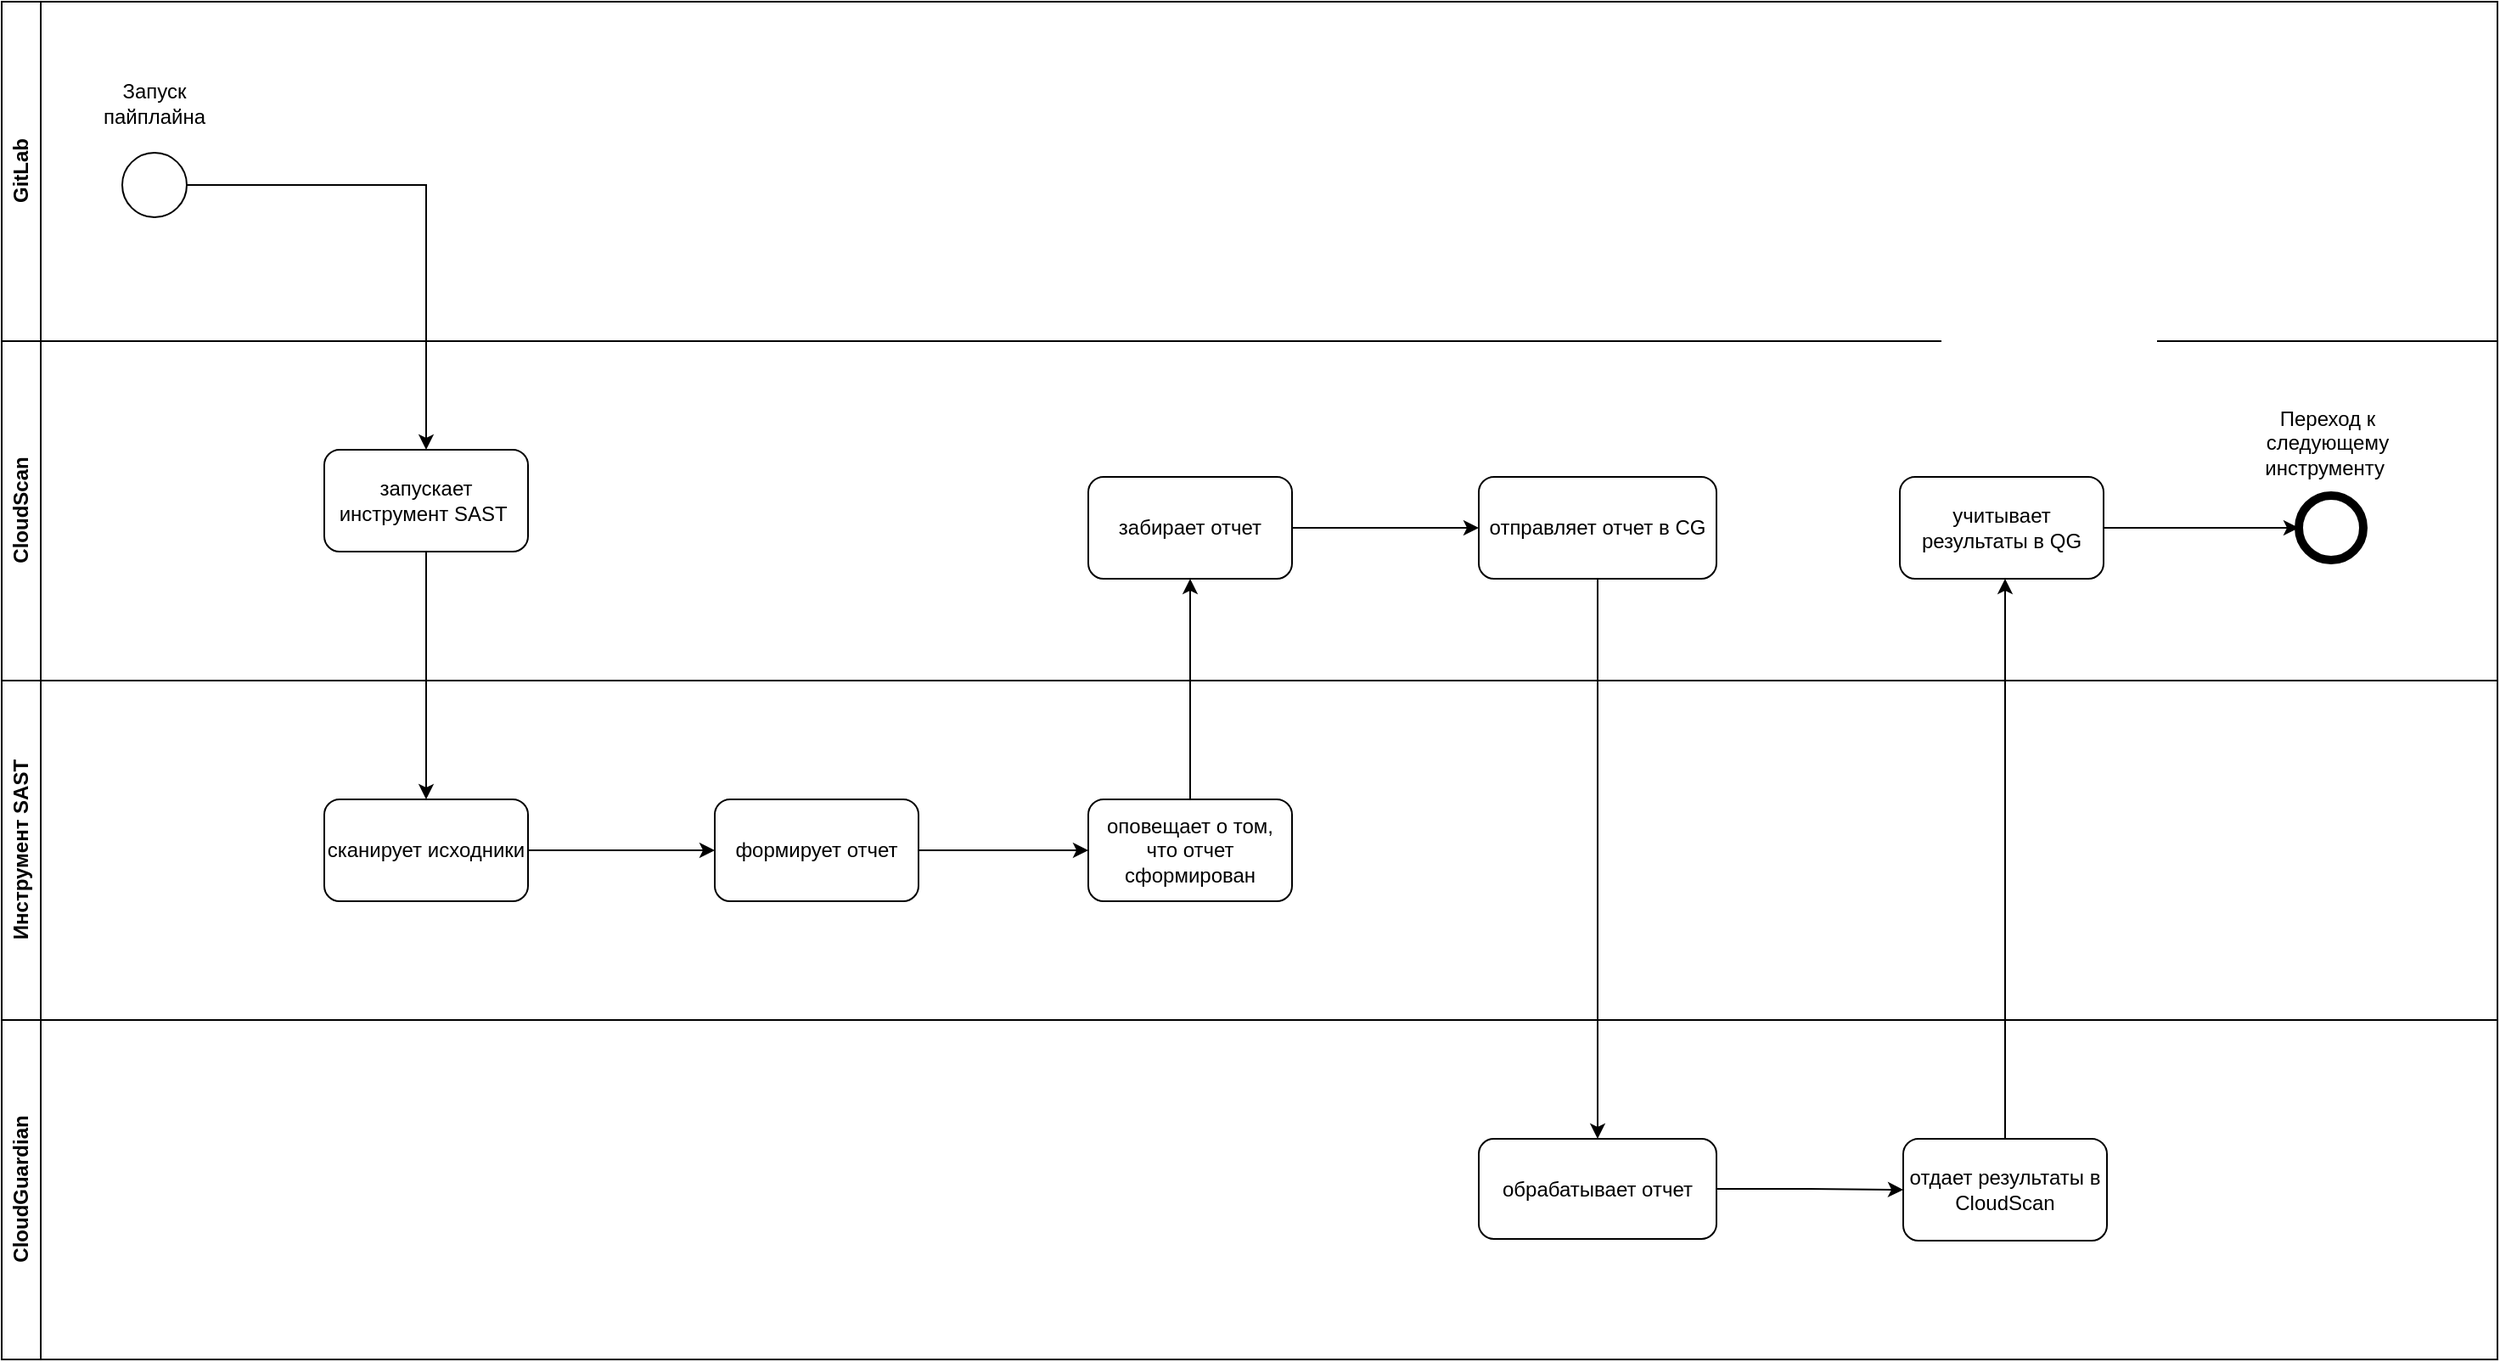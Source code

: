 <mxfile version="24.7.1" type="github">
  <diagram name="Страница — 1" id="hdgRyzGxekrmIZ3NcP9e">
    <mxGraphModel dx="1242" dy="700" grid="1" gridSize="10" guides="1" tooltips="1" connect="1" arrows="1" fold="1" page="1" pageScale="1" pageWidth="827" pageHeight="1169" math="0" shadow="0">
      <root>
        <mxCell id="0" />
        <mxCell id="1" parent="0" />
        <mxCell id="EfJEgGZbRH4EHWMEyh69-28" value="GitLab" style="swimlane;horizontal=0;whiteSpace=wrap;html=1;" vertex="1" parent="1">
          <mxGeometry x="50" y="870" width="1470" height="200" as="geometry" />
        </mxCell>
        <mxCell id="EfJEgGZbRH4EHWMEyh69-29" value="CloudScan" style="swimlane;horizontal=0;whiteSpace=wrap;html=1;" vertex="1" parent="1">
          <mxGeometry x="50" y="1070" width="1470" height="200" as="geometry" />
        </mxCell>
        <mxCell id="EfJEgGZbRH4EHWMEyh69-35" value="запускает инструмент SAST&amp;nbsp;" style="rounded=1;whiteSpace=wrap;html=1;" vertex="1" parent="EfJEgGZbRH4EHWMEyh69-29">
          <mxGeometry x="190" y="64" width="120" height="60" as="geometry" />
        </mxCell>
        <mxCell id="EfJEgGZbRH4EHWMEyh69-47" style="edgeStyle=orthogonalEdgeStyle;rounded=0;orthogonalLoop=1;jettySize=auto;html=1;entryX=0;entryY=0.5;entryDx=0;entryDy=0;" edge="1" parent="EfJEgGZbRH4EHWMEyh69-29" source="EfJEgGZbRH4EHWMEyh69-44" target="EfJEgGZbRH4EHWMEyh69-46">
          <mxGeometry relative="1" as="geometry" />
        </mxCell>
        <mxCell id="EfJEgGZbRH4EHWMEyh69-44" value="забирает отчет" style="rounded=1;whiteSpace=wrap;html=1;" vertex="1" parent="EfJEgGZbRH4EHWMEyh69-29">
          <mxGeometry x="640" y="80" width="120" height="60" as="geometry" />
        </mxCell>
        <mxCell id="EfJEgGZbRH4EHWMEyh69-46" value="отправляет отчет в CG" style="rounded=1;whiteSpace=wrap;html=1;" vertex="1" parent="EfJEgGZbRH4EHWMEyh69-29">
          <mxGeometry x="870" y="80" width="140" height="60" as="geometry" />
        </mxCell>
        <mxCell id="EfJEgGZbRH4EHWMEyh69-60" style="edgeStyle=orthogonalEdgeStyle;rounded=0;orthogonalLoop=1;jettySize=auto;html=1;entryX=0;entryY=0.5;entryDx=0;entryDy=0;" edge="1" parent="EfJEgGZbRH4EHWMEyh69-29" source="EfJEgGZbRH4EHWMEyh69-53" target="EfJEgGZbRH4EHWMEyh69-58">
          <mxGeometry relative="1" as="geometry" />
        </mxCell>
        <mxCell id="EfJEgGZbRH4EHWMEyh69-53" value="учитывает результаты в QG" style="rounded=1;whiteSpace=wrap;html=1;" vertex="1" parent="EfJEgGZbRH4EHWMEyh69-29">
          <mxGeometry x="1118" y="80" width="120" height="60" as="geometry" />
        </mxCell>
        <mxCell id="EfJEgGZbRH4EHWMEyh69-58" value="" style="ellipse;whiteSpace=wrap;html=1;aspect=fixed;strokeWidth=5;" vertex="1" parent="EfJEgGZbRH4EHWMEyh69-29">
          <mxGeometry x="1353" y="91" width="38" height="38" as="geometry" />
        </mxCell>
        <mxCell id="EfJEgGZbRH4EHWMEyh69-59" value="Переход к следующему инструменту&amp;nbsp;" style="text;html=1;strokeColor=none;fillColor=none;align=center;verticalAlign=middle;whiteSpace=wrap;rounded=0;" vertex="1" parent="EfJEgGZbRH4EHWMEyh69-29">
          <mxGeometry x="1340" y="45" width="60" height="30" as="geometry" />
        </mxCell>
        <mxCell id="EfJEgGZbRH4EHWMEyh69-30" value="Инструмент SAST" style="swimlane;horizontal=0;whiteSpace=wrap;html=1;" vertex="1" parent="1">
          <mxGeometry x="50" y="1270" width="1470" height="200" as="geometry" />
        </mxCell>
        <mxCell id="EfJEgGZbRH4EHWMEyh69-40" style="edgeStyle=orthogonalEdgeStyle;rounded=0;orthogonalLoop=1;jettySize=auto;html=1;entryX=0;entryY=0.5;entryDx=0;entryDy=0;" edge="1" parent="EfJEgGZbRH4EHWMEyh69-30" source="EfJEgGZbRH4EHWMEyh69-37" target="EfJEgGZbRH4EHWMEyh69-39">
          <mxGeometry relative="1" as="geometry" />
        </mxCell>
        <mxCell id="EfJEgGZbRH4EHWMEyh69-37" value="сканирует исходники" style="rounded=1;whiteSpace=wrap;html=1;" vertex="1" parent="EfJEgGZbRH4EHWMEyh69-30">
          <mxGeometry x="190" y="70" width="120" height="60" as="geometry" />
        </mxCell>
        <mxCell id="EfJEgGZbRH4EHWMEyh69-42" style="edgeStyle=orthogonalEdgeStyle;rounded=0;orthogonalLoop=1;jettySize=auto;html=1;entryX=0;entryY=0.5;entryDx=0;entryDy=0;" edge="1" parent="EfJEgGZbRH4EHWMEyh69-30" source="EfJEgGZbRH4EHWMEyh69-39" target="EfJEgGZbRH4EHWMEyh69-41">
          <mxGeometry relative="1" as="geometry" />
        </mxCell>
        <mxCell id="EfJEgGZbRH4EHWMEyh69-39" value="формирует отчет" style="rounded=1;whiteSpace=wrap;html=1;" vertex="1" parent="EfJEgGZbRH4EHWMEyh69-30">
          <mxGeometry x="420" y="70" width="120" height="60" as="geometry" />
        </mxCell>
        <mxCell id="EfJEgGZbRH4EHWMEyh69-41" value="оповещает о том, что отчет сформирован" style="rounded=1;whiteSpace=wrap;html=1;" vertex="1" parent="EfJEgGZbRH4EHWMEyh69-30">
          <mxGeometry x="640" y="70" width="120" height="60" as="geometry" />
        </mxCell>
        <mxCell id="EfJEgGZbRH4EHWMEyh69-52" style="edgeStyle=orthogonalEdgeStyle;rounded=0;orthogonalLoop=1;jettySize=auto;html=1;entryX=0;entryY=0.5;entryDx=0;entryDy=0;" edge="1" parent="EfJEgGZbRH4EHWMEyh69-30" source="EfJEgGZbRH4EHWMEyh69-48" target="EfJEgGZbRH4EHWMEyh69-51">
          <mxGeometry relative="1" as="geometry" />
        </mxCell>
        <mxCell id="EfJEgGZbRH4EHWMEyh69-48" value="обрабатывает отчет" style="rounded=1;whiteSpace=wrap;html=1;" vertex="1" parent="EfJEgGZbRH4EHWMEyh69-30">
          <mxGeometry x="870" y="270" width="140" height="59" as="geometry" />
        </mxCell>
        <mxCell id="EfJEgGZbRH4EHWMEyh69-51" value="отдает результаты в CloudScan" style="rounded=1;whiteSpace=wrap;html=1;" vertex="1" parent="EfJEgGZbRH4EHWMEyh69-30">
          <mxGeometry x="1120" y="270" width="120" height="60" as="geometry" />
        </mxCell>
        <mxCell id="EfJEgGZbRH4EHWMEyh69-31" value="CloudGuardian" style="swimlane;horizontal=0;whiteSpace=wrap;html=1;" vertex="1" parent="1">
          <mxGeometry x="50" y="1470" width="1470" height="200" as="geometry" />
        </mxCell>
        <mxCell id="EfJEgGZbRH4EHWMEyh69-36" style="edgeStyle=orthogonalEdgeStyle;rounded=0;orthogonalLoop=1;jettySize=auto;html=1;" edge="1" parent="1" source="EfJEgGZbRH4EHWMEyh69-32" target="EfJEgGZbRH4EHWMEyh69-35">
          <mxGeometry relative="1" as="geometry" />
        </mxCell>
        <mxCell id="EfJEgGZbRH4EHWMEyh69-32" value="" style="ellipse;whiteSpace=wrap;html=1;aspect=fixed;" vertex="1" parent="1">
          <mxGeometry x="121" y="959" width="38" height="38" as="geometry" />
        </mxCell>
        <mxCell id="EfJEgGZbRH4EHWMEyh69-33" value="Запуск пайплайна" style="text;html=1;strokeColor=none;fillColor=none;align=center;verticalAlign=middle;whiteSpace=wrap;rounded=0;" vertex="1" parent="1">
          <mxGeometry x="110" y="915" width="60" height="30" as="geometry" />
        </mxCell>
        <mxCell id="EfJEgGZbRH4EHWMEyh69-38" style="edgeStyle=orthogonalEdgeStyle;rounded=0;orthogonalLoop=1;jettySize=auto;html=1;" edge="1" parent="1" source="EfJEgGZbRH4EHWMEyh69-35" target="EfJEgGZbRH4EHWMEyh69-37">
          <mxGeometry relative="1" as="geometry" />
        </mxCell>
        <mxCell id="EfJEgGZbRH4EHWMEyh69-49" style="edgeStyle=orthogonalEdgeStyle;rounded=0;orthogonalLoop=1;jettySize=auto;html=1;entryX=0.5;entryY=0;entryDx=0;entryDy=0;" edge="1" parent="1" source="EfJEgGZbRH4EHWMEyh69-46" target="EfJEgGZbRH4EHWMEyh69-48">
          <mxGeometry relative="1" as="geometry" />
        </mxCell>
        <mxCell id="EfJEgGZbRH4EHWMEyh69-50" style="edgeStyle=orthogonalEdgeStyle;rounded=0;orthogonalLoop=1;jettySize=auto;html=1;entryX=0.5;entryY=1;entryDx=0;entryDy=0;" edge="1" parent="1" source="EfJEgGZbRH4EHWMEyh69-41" target="EfJEgGZbRH4EHWMEyh69-44">
          <mxGeometry relative="1" as="geometry" />
        </mxCell>
        <mxCell id="EfJEgGZbRH4EHWMEyh69-57" style="edgeStyle=orthogonalEdgeStyle;rounded=0;orthogonalLoop=1;jettySize=auto;html=1;" edge="1" parent="1" source="EfJEgGZbRH4EHWMEyh69-51">
          <mxGeometry relative="1" as="geometry">
            <mxPoint x="1230" y="1210" as="targetPoint" />
          </mxGeometry>
        </mxCell>
      </root>
    </mxGraphModel>
  </diagram>
</mxfile>
